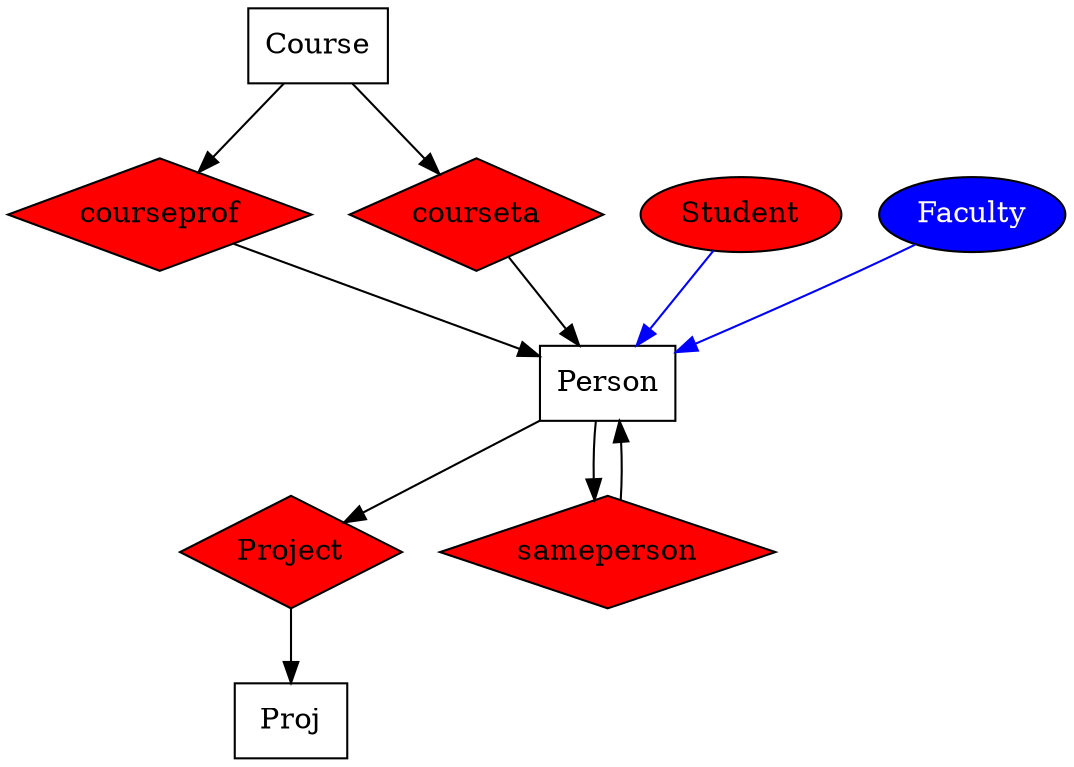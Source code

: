 digraph G {
    style="filled";
    edge [comment="Wildcard node added automatic in EG."];
    node [comment="Wildcard node added automatic in EG."];
    "Course" [shape="box"];
    "Person" [shape="box"];
    "Project" [width="0.5", 
               style="filled", 
               orientation="45.0", 
               shape="polygon", 
               fillcolor="red", 
               height="0.75"];
    "Student" [style="filled", 
               fillcolor="red"];
    "courseprof" [width="0.5", 
                  style="filled", 
                  orientation="45.0", 
                  distortion="0.0", 
                  shape="polygon", 
                  fillcolor="red", 
                  height="0.75"];
    "courseta" [height="0.75", 
                shape="polygon", 
                style="filled", 
                orientation="45.0", 
                fillcolor="red"];
    "Proj" [shape="box"];
    "sameperson" [height="0.75", 
                  shape="polygon", 
                  style="filled", 
                  orientation="45.0", 
                  fillcolor="red"];
    "Person" -> "sameperson";
    "sameperson" -> "Person";
    "Person" -> "Project";
    "Project" -> "Proj";
    "Student" -> "Person"  [color="blue", 
                            style="solid"];
    "Course" -> "courseta";
    "courseta" -> "Person";
    "Course" -> "courseprof";
    "courseprof" -> "Person";
    "Faculty" [fontcolor="white", 
               shape="ellipse", 
               style="filled", 
               fillcolor="blue"];
    "Faculty" -> "Person"  [color="blue"];
}
